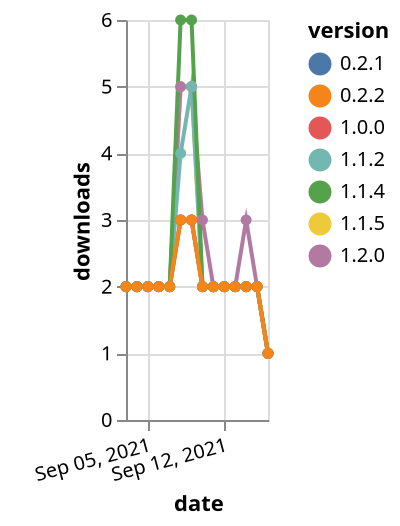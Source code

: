 {"$schema": "https://vega.github.io/schema/vega-lite/v5.json", "description": "A simple bar chart with embedded data.", "data": {"values": [{"date": "2021-09-03", "total": 2552, "delta": 2, "version": "0.2.1"}, {"date": "2021-09-04", "total": 2554, "delta": 2, "version": "0.2.1"}, {"date": "2021-09-05", "total": 2556, "delta": 2, "version": "0.2.1"}, {"date": "2021-09-06", "total": 2558, "delta": 2, "version": "0.2.1"}, {"date": "2021-09-07", "total": 2560, "delta": 2, "version": "0.2.1"}, {"date": "2021-09-08", "total": 2563, "delta": 3, "version": "0.2.1"}, {"date": "2021-09-09", "total": 2566, "delta": 3, "version": "0.2.1"}, {"date": "2021-09-10", "total": 2568, "delta": 2, "version": "0.2.1"}, {"date": "2021-09-11", "total": 2570, "delta": 2, "version": "0.2.1"}, {"date": "2021-09-12", "total": 2572, "delta": 2, "version": "0.2.1"}, {"date": "2021-09-13", "total": 2574, "delta": 2, "version": "0.2.1"}, {"date": "2021-09-14", "total": 2576, "delta": 2, "version": "0.2.1"}, {"date": "2021-09-15", "total": 2578, "delta": 2, "version": "0.2.1"}, {"date": "2021-09-16", "total": 2579, "delta": 1, "version": "0.2.1"}, {"date": "2021-09-03", "total": 2512, "delta": 2, "version": "1.0.0"}, {"date": "2021-09-04", "total": 2514, "delta": 2, "version": "1.0.0"}, {"date": "2021-09-05", "total": 2516, "delta": 2, "version": "1.0.0"}, {"date": "2021-09-06", "total": 2518, "delta": 2, "version": "1.0.0"}, {"date": "2021-09-07", "total": 2520, "delta": 2, "version": "1.0.0"}, {"date": "2021-09-08", "total": 2523, "delta": 3, "version": "1.0.0"}, {"date": "2021-09-09", "total": 2526, "delta": 3, "version": "1.0.0"}, {"date": "2021-09-10", "total": 2528, "delta": 2, "version": "1.0.0"}, {"date": "2021-09-11", "total": 2530, "delta": 2, "version": "1.0.0"}, {"date": "2021-09-12", "total": 2532, "delta": 2, "version": "1.0.0"}, {"date": "2021-09-13", "total": 2534, "delta": 2, "version": "1.0.0"}, {"date": "2021-09-14", "total": 2536, "delta": 2, "version": "1.0.0"}, {"date": "2021-09-15", "total": 2538, "delta": 2, "version": "1.0.0"}, {"date": "2021-09-16", "total": 2539, "delta": 1, "version": "1.0.0"}, {"date": "2021-09-03", "total": 3392, "delta": 2, "version": "1.1.5"}, {"date": "2021-09-04", "total": 3394, "delta": 2, "version": "1.1.5"}, {"date": "2021-09-05", "total": 3396, "delta": 2, "version": "1.1.5"}, {"date": "2021-09-06", "total": 3398, "delta": 2, "version": "1.1.5"}, {"date": "2021-09-07", "total": 3400, "delta": 2, "version": "1.1.5"}, {"date": "2021-09-08", "total": 3405, "delta": 5, "version": "1.1.5"}, {"date": "2021-09-09", "total": 3410, "delta": 5, "version": "1.1.5"}, {"date": "2021-09-10", "total": 3412, "delta": 2, "version": "1.1.5"}, {"date": "2021-09-11", "total": 3414, "delta": 2, "version": "1.1.5"}, {"date": "2021-09-12", "total": 3416, "delta": 2, "version": "1.1.5"}, {"date": "2021-09-13", "total": 3418, "delta": 2, "version": "1.1.5"}, {"date": "2021-09-14", "total": 3420, "delta": 2, "version": "1.1.5"}, {"date": "2021-09-15", "total": 3422, "delta": 2, "version": "1.1.5"}, {"date": "2021-09-16", "total": 3423, "delta": 1, "version": "1.1.5"}, {"date": "2021-09-03", "total": 3551, "delta": 2, "version": "1.2.0"}, {"date": "2021-09-04", "total": 3553, "delta": 2, "version": "1.2.0"}, {"date": "2021-09-05", "total": 3555, "delta": 2, "version": "1.2.0"}, {"date": "2021-09-06", "total": 3557, "delta": 2, "version": "1.2.0"}, {"date": "2021-09-07", "total": 3559, "delta": 2, "version": "1.2.0"}, {"date": "2021-09-08", "total": 3564, "delta": 5, "version": "1.2.0"}, {"date": "2021-09-09", "total": 3569, "delta": 5, "version": "1.2.0"}, {"date": "2021-09-10", "total": 3572, "delta": 3, "version": "1.2.0"}, {"date": "2021-09-11", "total": 3574, "delta": 2, "version": "1.2.0"}, {"date": "2021-09-12", "total": 3576, "delta": 2, "version": "1.2.0"}, {"date": "2021-09-13", "total": 3578, "delta": 2, "version": "1.2.0"}, {"date": "2021-09-14", "total": 3581, "delta": 3, "version": "1.2.0"}, {"date": "2021-09-15", "total": 3583, "delta": 2, "version": "1.2.0"}, {"date": "2021-09-16", "total": 3584, "delta": 1, "version": "1.2.0"}, {"date": "2021-09-03", "total": 3324, "delta": 2, "version": "1.1.2"}, {"date": "2021-09-04", "total": 3326, "delta": 2, "version": "1.1.2"}, {"date": "2021-09-05", "total": 3328, "delta": 2, "version": "1.1.2"}, {"date": "2021-09-06", "total": 3330, "delta": 2, "version": "1.1.2"}, {"date": "2021-09-07", "total": 3332, "delta": 2, "version": "1.1.2"}, {"date": "2021-09-08", "total": 3336, "delta": 4, "version": "1.1.2"}, {"date": "2021-09-09", "total": 3341, "delta": 5, "version": "1.1.2"}, {"date": "2021-09-10", "total": 3343, "delta": 2, "version": "1.1.2"}, {"date": "2021-09-11", "total": 3345, "delta": 2, "version": "1.1.2"}, {"date": "2021-09-12", "total": 3347, "delta": 2, "version": "1.1.2"}, {"date": "2021-09-13", "total": 3349, "delta": 2, "version": "1.1.2"}, {"date": "2021-09-14", "total": 3351, "delta": 2, "version": "1.1.2"}, {"date": "2021-09-15", "total": 3353, "delta": 2, "version": "1.1.2"}, {"date": "2021-09-16", "total": 3354, "delta": 1, "version": "1.1.2"}, {"date": "2021-09-03", "total": 3783, "delta": 2, "version": "1.1.4"}, {"date": "2021-09-04", "total": 3785, "delta": 2, "version": "1.1.4"}, {"date": "2021-09-05", "total": 3787, "delta": 2, "version": "1.1.4"}, {"date": "2021-09-06", "total": 3789, "delta": 2, "version": "1.1.4"}, {"date": "2021-09-07", "total": 3791, "delta": 2, "version": "1.1.4"}, {"date": "2021-09-08", "total": 3797, "delta": 6, "version": "1.1.4"}, {"date": "2021-09-09", "total": 3803, "delta": 6, "version": "1.1.4"}, {"date": "2021-09-10", "total": 3805, "delta": 2, "version": "1.1.4"}, {"date": "2021-09-11", "total": 3807, "delta": 2, "version": "1.1.4"}, {"date": "2021-09-12", "total": 3809, "delta": 2, "version": "1.1.4"}, {"date": "2021-09-13", "total": 3811, "delta": 2, "version": "1.1.4"}, {"date": "2021-09-14", "total": 3813, "delta": 2, "version": "1.1.4"}, {"date": "2021-09-15", "total": 3815, "delta": 2, "version": "1.1.4"}, {"date": "2021-09-16", "total": 3816, "delta": 1, "version": "1.1.4"}, {"date": "2021-09-03", "total": 2533, "delta": 2, "version": "0.2.2"}, {"date": "2021-09-04", "total": 2535, "delta": 2, "version": "0.2.2"}, {"date": "2021-09-05", "total": 2537, "delta": 2, "version": "0.2.2"}, {"date": "2021-09-06", "total": 2539, "delta": 2, "version": "0.2.2"}, {"date": "2021-09-07", "total": 2541, "delta": 2, "version": "0.2.2"}, {"date": "2021-09-08", "total": 2544, "delta": 3, "version": "0.2.2"}, {"date": "2021-09-09", "total": 2547, "delta": 3, "version": "0.2.2"}, {"date": "2021-09-10", "total": 2549, "delta": 2, "version": "0.2.2"}, {"date": "2021-09-11", "total": 2551, "delta": 2, "version": "0.2.2"}, {"date": "2021-09-12", "total": 2553, "delta": 2, "version": "0.2.2"}, {"date": "2021-09-13", "total": 2555, "delta": 2, "version": "0.2.2"}, {"date": "2021-09-14", "total": 2557, "delta": 2, "version": "0.2.2"}, {"date": "2021-09-15", "total": 2559, "delta": 2, "version": "0.2.2"}, {"date": "2021-09-16", "total": 2560, "delta": 1, "version": "0.2.2"}]}, "width": "container", "mark": {"type": "line", "point": {"filled": true}}, "encoding": {"x": {"field": "date", "type": "temporal", "timeUnit": "yearmonthdate", "title": "date", "axis": {"labelAngle": -15}}, "y": {"field": "delta", "type": "quantitative", "title": "downloads"}, "color": {"field": "version", "type": "nominal"}, "tooltip": {"field": "delta"}}}